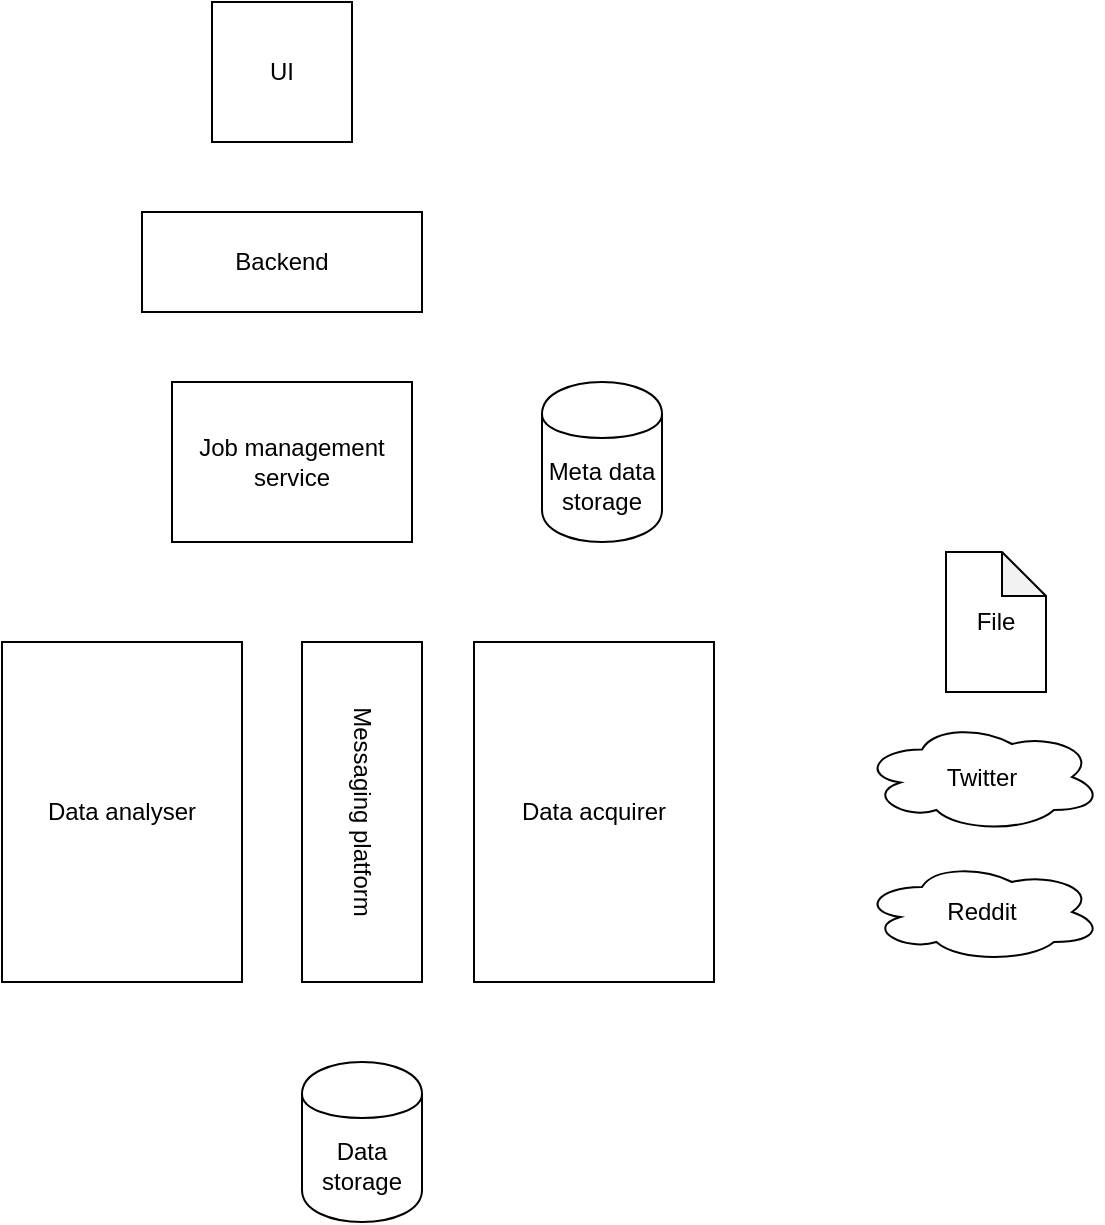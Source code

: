 <mxfile version="12.1.9" type="google" pages="1"><diagram id="KVRKLepzXSgwBgdiDlrs" name="Page-1"><mxGraphModel dx="1408" dy="2000" grid="1" gridSize="10" guides="1" tooltips="1" connect="1" arrows="1" fold="1" page="1" pageScale="1" pageWidth="850" pageHeight="1100" math="0" shadow="0"><root><mxCell id="0"/><mxCell id="1" parent="0"/><mxCell id="xKCXm6w6K-3JWQceXbKZ-1" value="Messaging platform" style="rounded=0;whiteSpace=wrap;html=1;rotation=90;" vertex="1" parent="1"><mxGeometry x="375" y="185" width="170" height="60" as="geometry"/></mxCell><mxCell id="xKCXm6w6K-3JWQceXbKZ-2" value="Data acquirer" style="rounded=0;whiteSpace=wrap;html=1;" vertex="1" parent="1"><mxGeometry x="516" y="130" width="120" height="170" as="geometry"/></mxCell><mxCell id="xKCXm6w6K-3JWQceXbKZ-3" value="Twitter" style="ellipse;shape=cloud;whiteSpace=wrap;html=1;" vertex="1" parent="1"><mxGeometry x="710" y="170" width="120" height="55" as="geometry"/></mxCell><mxCell id="xKCXm6w6K-3JWQceXbKZ-4" value="Reddit" style="ellipse;shape=cloud;whiteSpace=wrap;html=1;" vertex="1" parent="1"><mxGeometry x="710" y="240" width="120" height="50" as="geometry"/></mxCell><mxCell id="xKCXm6w6K-3JWQceXbKZ-5" value="File" style="shape=note;whiteSpace=wrap;html=1;backgroundOutline=1;darkOpacity=0.05;size=22;" vertex="1" parent="1"><mxGeometry x="752" y="85" width="50" height="70" as="geometry"/></mxCell><mxCell id="xKCXm6w6K-3JWQceXbKZ-6" value="Data analyser" style="rounded=0;whiteSpace=wrap;html=1;" vertex="1" parent="1"><mxGeometry x="280" y="130" width="120" height="170" as="geometry"/></mxCell><mxCell id="xKCXm6w6K-3JWQceXbKZ-7" value="Job management service" style="rounded=0;whiteSpace=wrap;html=1;" vertex="1" parent="1"><mxGeometry x="365" width="120" height="80" as="geometry"/></mxCell><mxCell id="xKCXm6w6K-3JWQceXbKZ-8" value="Backend" style="rounded=0;whiteSpace=wrap;html=1;" vertex="1" parent="1"><mxGeometry x="350" y="-85" width="140" height="50" as="geometry"/></mxCell><mxCell id="xKCXm6w6K-3JWQceXbKZ-9" value="UI" style="rounded=0;whiteSpace=wrap;html=1;" vertex="1" parent="1"><mxGeometry x="385" y="-190" width="70" height="70" as="geometry"/></mxCell><mxCell id="xKCXm6w6K-3JWQceXbKZ-10" value="Meta data&lt;br&gt;storage" style="shape=cylinder;whiteSpace=wrap;html=1;boundedLbl=1;backgroundOutline=1;" vertex="1" parent="1"><mxGeometry x="550" width="60" height="80" as="geometry"/></mxCell><mxCell id="xKCXm6w6K-3JWQceXbKZ-11" value="Data storage" style="shape=cylinder;whiteSpace=wrap;html=1;boundedLbl=1;backgroundOutline=1;" vertex="1" parent="1"><mxGeometry x="430" y="340" width="60" height="80" as="geometry"/></mxCell></root></mxGraphModel></diagram></mxfile>